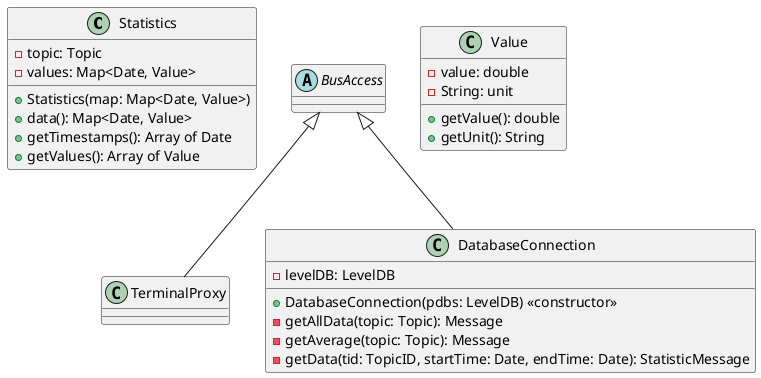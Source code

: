 @startuml


class Statistics {
	-topic: Topic
	-values: Map<Date, Value>
	+Statistics(map: Map<Date, Value>)
	+data(): Map<Date, Value>
	+getTimestamps(): Array of Date
	+getValues(): Array of Value
}

abstract class BusAccess

class TerminalProxy {

}

class Value {
	-value: double
	-String: unit
	+getValue(): double
	+getUnit(): String
}

class DatabaseConnection {
	-levelDB: LevelDB
	+DatabaseConnection(pdbs: LevelDB) <<constructor>>
	-getAllData(topic: Topic): Message
	-getAverage(topic: Topic): Message
	-getData(tid: TopicID, startTime: Date, endTime: Date): StatisticMessage

}

BusAccess <|-- DatabaseConnection
BusAccess <|-- TerminalProxy

@enduml